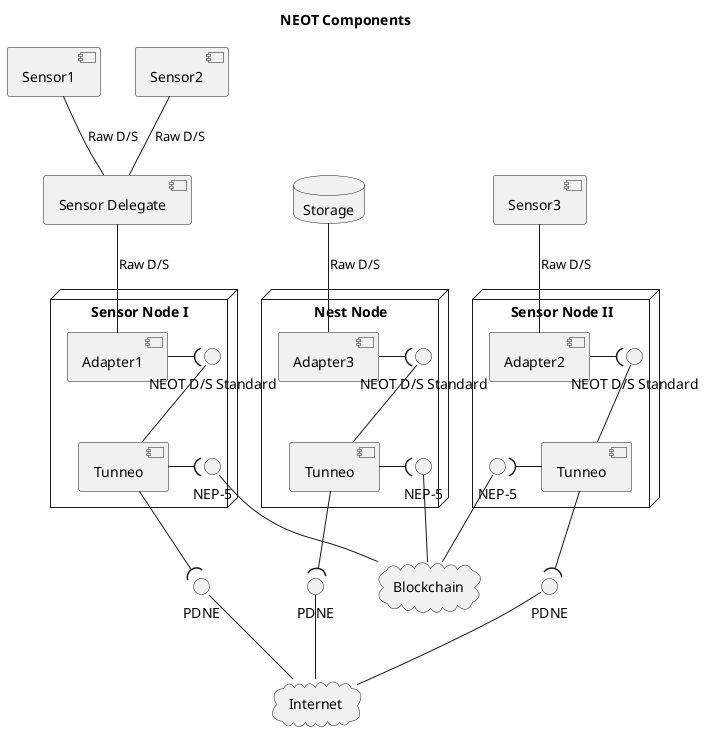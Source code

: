 @startuml

skinparam componentStyle uml2

title NEOT Components

component [Sensor1] as S1
component [Sensor2] as S2
component [Sensor Delegate] as SD
component [Sensor3] as S3

cloud Internet {
}
cloud Blockchain {
}

node "Sensor Node I" as NN1 {
    [Adapter1] as A1
    interface "NEOT D/S Standard" as ProtNEOT1
    interface "NEP-5" as NEP1
    [Tunneo] as TN1
}
    
    interface "PDNE" as PDNE1

node "Sensor Node II" as NN2 {
    [Adapter2] as A2
    interface "NEOT D/S Standard" as ProtNEOT2
    [Tunneo] as TN2

    interface "NEP-5" as NEP2
}
    interface "PDNE" as PDNE2

S1 -d- SD: Raw D/S
S2 -d- SD: Raw D/S
SD -d- A1: Raw D/S
A1 -r-( ProtNEOT1
TN1 -u- ProtNEOT1
TN1 -d-( PDNE1
TN1 -( NEP1


S3 -d- A2: Raw D/S
A2 -r-( ProtNEOT2
TN2 -u- ProtNEOT2
TN2 -d-( PDNE2
TN2 -( NEP2

database "Storage" as SR1

node "Nest Node" as NN3 {
    [Adapter3] as A3
    interface "NEOT D/S Standard" as ProtNEOT3
    [Tunneo] as TN3
    interface "NEP-5" as NEP3
}

interface "PDNE" as PDNE3

SR1 -d- A3: Raw D/S
A3 -r-( ProtNEOT3
TN3 -u- ProtNEOT3
TN3 -d-( PDNE3
TN3 -r-( NEP3

PDNE1 -down- Internet
PDNE2 -down- Internet
PDNE3 -down- Internet

NEP1 -down- Blockchain
NEP2 -down- Blockchain
NEP3 -down- Blockchain

@enduml